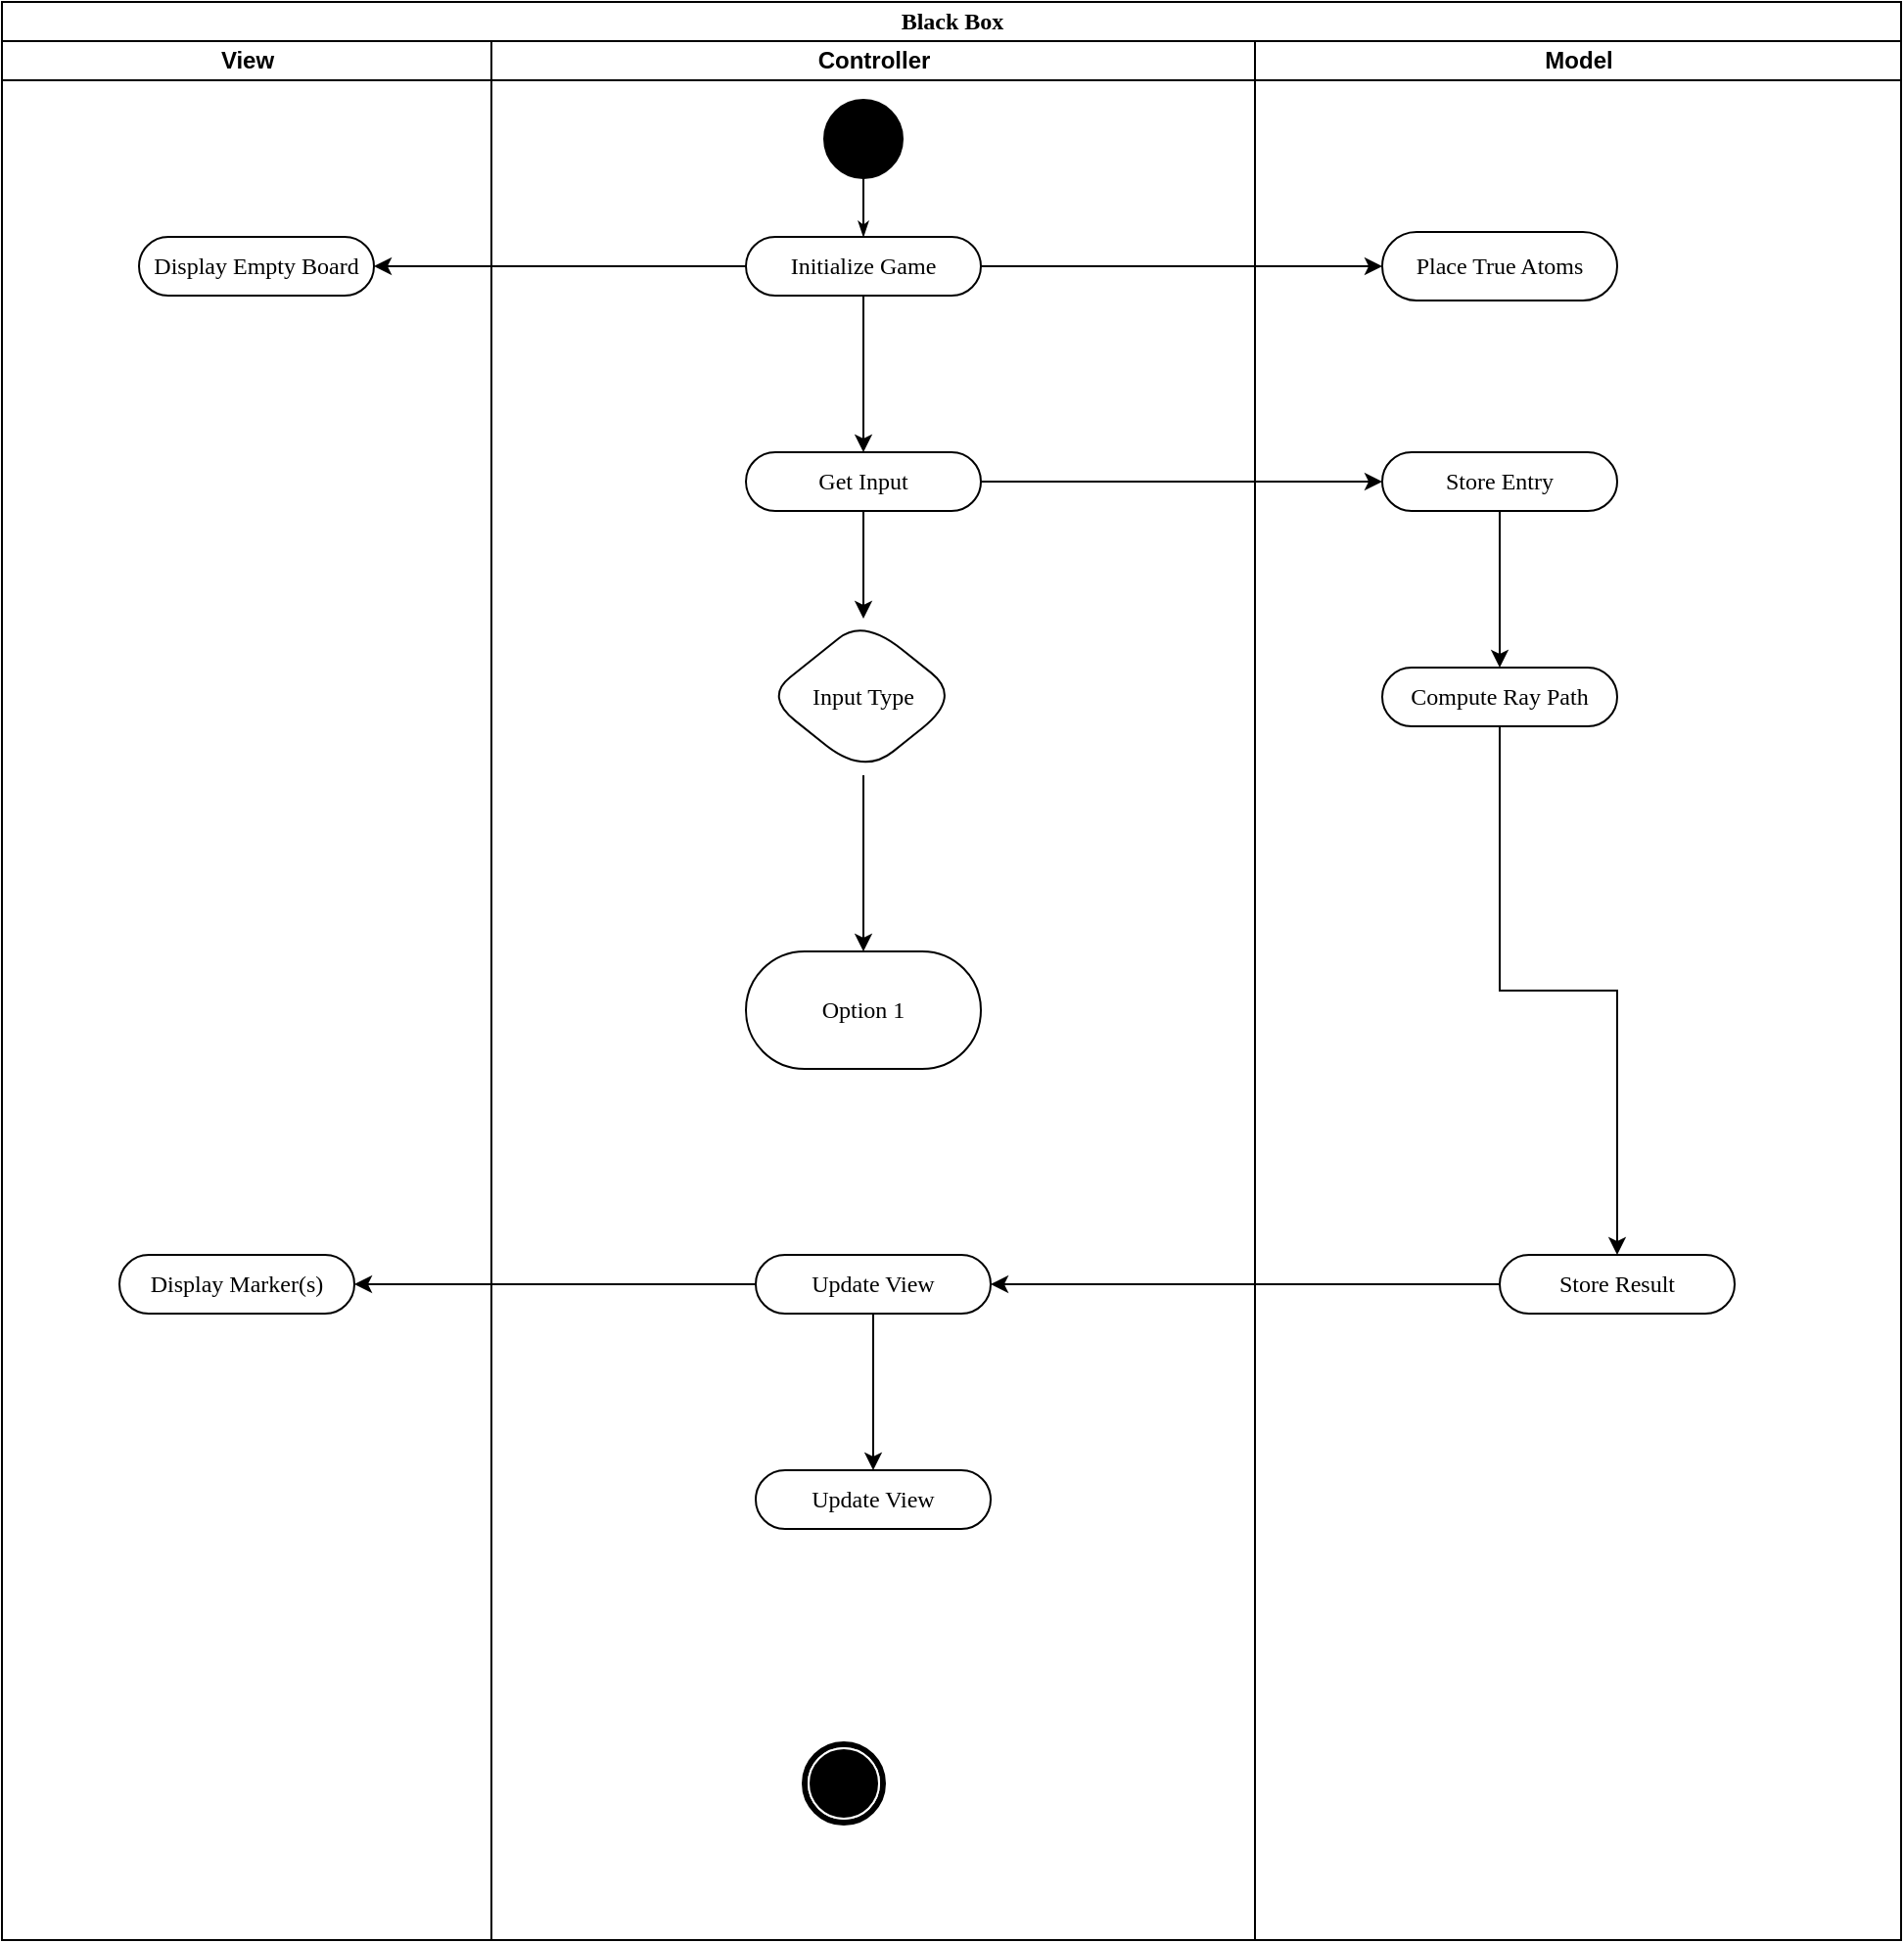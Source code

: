<mxfile version="23.1.1" type="github">
  <diagram name="Page-1" id="0783ab3e-0a74-02c8-0abd-f7b4e66b4bec">
    <mxGraphModel dx="1434" dy="748" grid="1" gridSize="10" guides="1" tooltips="1" connect="1" arrows="1" fold="1" page="1" pageScale="1" pageWidth="850" pageHeight="1100" background="none" math="0" shadow="0">
      <root>
        <mxCell id="0" />
        <mxCell id="1" parent="0" />
        <mxCell id="1c1d494c118603dd-1" value="Black Box" style="swimlane;html=1;childLayout=stackLayout;startSize=20;rounded=0;shadow=0;comic=0;labelBackgroundColor=none;strokeWidth=1;fontFamily=Verdana;fontSize=12;align=center;" parent="1" vertex="1">
          <mxGeometry x="40" y="20" width="970" height="990" as="geometry" />
        </mxCell>
        <mxCell id="1c1d494c118603dd-2" value="View" style="swimlane;html=1;startSize=20;" parent="1c1d494c118603dd-1" vertex="1">
          <mxGeometry y="20" width="250" height="970" as="geometry" />
        </mxCell>
        <mxCell id="v7n7yxavQnf9r9IGpCqJ-3" value="Display Empty Board" style="rounded=1;whiteSpace=wrap;html=1;shadow=0;comic=0;labelBackgroundColor=none;strokeWidth=1;fontFamily=Verdana;fontSize=12;align=center;arcSize=50;" vertex="1" parent="1c1d494c118603dd-2">
          <mxGeometry x="70" y="100" width="120" height="30" as="geometry" />
        </mxCell>
        <mxCell id="1c1d494c118603dd-3" value="Controller" style="swimlane;html=1;startSize=20;" parent="1c1d494c118603dd-1" vertex="1">
          <mxGeometry x="250" y="20" width="390" height="970" as="geometry" />
        </mxCell>
        <mxCell id="60571a20871a0731-4" value="" style="ellipse;whiteSpace=wrap;html=1;rounded=0;shadow=0;comic=0;labelBackgroundColor=none;strokeWidth=1;fillColor=#000000;fontFamily=Verdana;fontSize=12;align=center;" parent="1c1d494c118603dd-3" vertex="1">
          <mxGeometry x="170" y="30" width="40" height="40" as="geometry" />
        </mxCell>
        <mxCell id="v7n7yxavQnf9r9IGpCqJ-6" value="" style="edgeStyle=orthogonalEdgeStyle;rounded=0;orthogonalLoop=1;jettySize=auto;html=1;" edge="1" parent="1c1d494c118603dd-3" source="60571a20871a0731-8" target="v7n7yxavQnf9r9IGpCqJ-5">
          <mxGeometry relative="1" as="geometry" />
        </mxCell>
        <mxCell id="60571a20871a0731-8" value="Initialize Game" style="rounded=1;whiteSpace=wrap;html=1;shadow=0;comic=0;labelBackgroundColor=none;strokeWidth=1;fontFamily=Verdana;fontSize=12;align=center;arcSize=50;" parent="1c1d494c118603dd-3" vertex="1">
          <mxGeometry x="130" y="100" width="120" height="30" as="geometry" />
        </mxCell>
        <mxCell id="1c1d494c118603dd-27" style="edgeStyle=orthogonalEdgeStyle;rounded=0;html=1;labelBackgroundColor=none;startArrow=none;startFill=0;startSize=5;endArrow=classicThin;endFill=1;endSize=5;jettySize=auto;orthogonalLoop=1;strokeWidth=1;fontFamily=Verdana;fontSize=12" parent="1c1d494c118603dd-3" source="60571a20871a0731-4" target="60571a20871a0731-8" edge="1">
          <mxGeometry relative="1" as="geometry" />
        </mxCell>
        <mxCell id="60571a20871a0731-5" value="" style="shape=mxgraph.bpmn.shape;html=1;verticalLabelPosition=bottom;labelBackgroundColor=#ffffff;verticalAlign=top;perimeter=ellipsePerimeter;outline=end;symbol=terminate;rounded=0;shadow=0;comic=0;strokeWidth=1;fontFamily=Verdana;fontSize=12;align=center;" parent="1c1d494c118603dd-3" vertex="1">
          <mxGeometry x="160" y="870" width="40" height="40" as="geometry" />
        </mxCell>
        <mxCell id="v7n7yxavQnf9r9IGpCqJ-20" value="" style="edgeStyle=orthogonalEdgeStyle;rounded=0;orthogonalLoop=1;jettySize=auto;html=1;" edge="1" parent="1c1d494c118603dd-3" source="v7n7yxavQnf9r9IGpCqJ-5" target="v7n7yxavQnf9r9IGpCqJ-19">
          <mxGeometry relative="1" as="geometry" />
        </mxCell>
        <mxCell id="v7n7yxavQnf9r9IGpCqJ-5" value="Get Input" style="rounded=1;whiteSpace=wrap;html=1;shadow=0;comic=0;labelBackgroundColor=none;strokeWidth=1;fontFamily=Verdana;fontSize=12;align=center;arcSize=50;" vertex="1" parent="1c1d494c118603dd-3">
          <mxGeometry x="130" y="210" width="120" height="30" as="geometry" />
        </mxCell>
        <mxCell id="v7n7yxavQnf9r9IGpCqJ-22" value="" style="edgeStyle=orthogonalEdgeStyle;rounded=0;orthogonalLoop=1;jettySize=auto;html=1;" edge="1" parent="1c1d494c118603dd-3" source="v7n7yxavQnf9r9IGpCqJ-19" target="v7n7yxavQnf9r9IGpCqJ-21">
          <mxGeometry relative="1" as="geometry" />
        </mxCell>
        <mxCell id="v7n7yxavQnf9r9IGpCqJ-19" value="Input Type" style="rhombus;whiteSpace=wrap;html=1;fontFamily=Verdana;rounded=1;shadow=0;comic=0;labelBackgroundColor=none;strokeWidth=1;arcSize=50;" vertex="1" parent="1c1d494c118603dd-3">
          <mxGeometry x="140" y="295" width="100" height="80" as="geometry" />
        </mxCell>
        <mxCell id="v7n7yxavQnf9r9IGpCqJ-15" value="Display Marker(s)" style="rounded=1;whiteSpace=wrap;html=1;shadow=0;comic=0;labelBackgroundColor=none;strokeWidth=1;fontFamily=Verdana;fontSize=12;align=center;arcSize=50;" vertex="1" parent="1c1d494c118603dd-3">
          <mxGeometry x="-190" y="620" width="120" height="30" as="geometry" />
        </mxCell>
        <mxCell id="v7n7yxavQnf9r9IGpCqJ-18" value="" style="edgeStyle=orthogonalEdgeStyle;rounded=0;orthogonalLoop=1;jettySize=auto;html=1;" edge="1" parent="1c1d494c118603dd-3" source="v7n7yxavQnf9r9IGpCqJ-13" target="v7n7yxavQnf9r9IGpCqJ-17">
          <mxGeometry relative="1" as="geometry" />
        </mxCell>
        <mxCell id="v7n7yxavQnf9r9IGpCqJ-13" value="Update View" style="rounded=1;whiteSpace=wrap;html=1;shadow=0;comic=0;labelBackgroundColor=none;strokeWidth=1;fontFamily=Verdana;fontSize=12;align=center;arcSize=50;" vertex="1" parent="1c1d494c118603dd-3">
          <mxGeometry x="135" y="620" width="120" height="30" as="geometry" />
        </mxCell>
        <mxCell id="v7n7yxavQnf9r9IGpCqJ-17" value="Update View" style="rounded=1;whiteSpace=wrap;html=1;shadow=0;comic=0;labelBackgroundColor=none;strokeWidth=1;fontFamily=Verdana;fontSize=12;align=center;arcSize=50;" vertex="1" parent="1c1d494c118603dd-3">
          <mxGeometry x="135" y="730" width="120" height="30" as="geometry" />
        </mxCell>
        <mxCell id="v7n7yxavQnf9r9IGpCqJ-11" value="Store Result" style="rounded=1;whiteSpace=wrap;html=1;shadow=0;comic=0;labelBackgroundColor=none;strokeWidth=1;fontFamily=Verdana;fontSize=12;align=center;arcSize=50;" vertex="1" parent="1c1d494c118603dd-3">
          <mxGeometry x="515" y="620" width="120" height="30" as="geometry" />
        </mxCell>
        <mxCell id="v7n7yxavQnf9r9IGpCqJ-14" value="" style="edgeStyle=orthogonalEdgeStyle;rounded=0;orthogonalLoop=1;jettySize=auto;html=1;" edge="1" parent="1c1d494c118603dd-3" source="v7n7yxavQnf9r9IGpCqJ-11" target="v7n7yxavQnf9r9IGpCqJ-13">
          <mxGeometry relative="1" as="geometry" />
        </mxCell>
        <mxCell id="v7n7yxavQnf9r9IGpCqJ-16" value="" style="edgeStyle=orthogonalEdgeStyle;rounded=0;orthogonalLoop=1;jettySize=auto;html=1;" edge="1" parent="1c1d494c118603dd-3" source="v7n7yxavQnf9r9IGpCqJ-13" target="v7n7yxavQnf9r9IGpCqJ-15">
          <mxGeometry relative="1" as="geometry" />
        </mxCell>
        <mxCell id="v7n7yxavQnf9r9IGpCqJ-21" value="Option 1" style="whiteSpace=wrap;html=1;fontFamily=Verdana;rounded=1;shadow=0;comic=0;labelBackgroundColor=none;strokeWidth=1;arcSize=50;" vertex="1" parent="1c1d494c118603dd-3">
          <mxGeometry x="130" y="465" width="120" height="60" as="geometry" />
        </mxCell>
        <mxCell id="1c1d494c118603dd-4" value="Model" style="swimlane;html=1;startSize=20;" parent="1c1d494c118603dd-1" vertex="1">
          <mxGeometry x="640" y="20" width="330" height="970" as="geometry" />
        </mxCell>
        <mxCell id="v7n7yxavQnf9r9IGpCqJ-1" value="Place True Atoms" style="whiteSpace=wrap;html=1;fontFamily=Verdana;rounded=1;shadow=0;comic=0;labelBackgroundColor=none;strokeWidth=1;arcSize=50;" vertex="1" parent="1c1d494c118603dd-4">
          <mxGeometry x="65" y="97.5" width="120" height="35" as="geometry" />
        </mxCell>
        <mxCell id="v7n7yxavQnf9r9IGpCqJ-10" value="" style="edgeStyle=orthogonalEdgeStyle;rounded=0;orthogonalLoop=1;jettySize=auto;html=1;" edge="1" parent="1c1d494c118603dd-4" source="v7n7yxavQnf9r9IGpCqJ-7" target="v7n7yxavQnf9r9IGpCqJ-9">
          <mxGeometry relative="1" as="geometry" />
        </mxCell>
        <mxCell id="v7n7yxavQnf9r9IGpCqJ-7" value="Store Entry" style="rounded=1;whiteSpace=wrap;html=1;shadow=0;comic=0;labelBackgroundColor=none;strokeWidth=1;fontFamily=Verdana;fontSize=12;align=center;arcSize=50;" vertex="1" parent="1c1d494c118603dd-4">
          <mxGeometry x="65" y="210" width="120" height="30" as="geometry" />
        </mxCell>
        <mxCell id="v7n7yxavQnf9r9IGpCqJ-9" value="Compute Ray Path" style="rounded=1;whiteSpace=wrap;html=1;shadow=0;comic=0;labelBackgroundColor=none;strokeWidth=1;fontFamily=Verdana;fontSize=12;align=center;arcSize=50;" vertex="1" parent="1c1d494c118603dd-4">
          <mxGeometry x="65" y="320" width="120" height="30" as="geometry" />
        </mxCell>
        <mxCell id="v7n7yxavQnf9r9IGpCqJ-2" value="" style="edgeStyle=orthogonalEdgeStyle;rounded=0;orthogonalLoop=1;jettySize=auto;html=1;" edge="1" parent="1c1d494c118603dd-1" source="60571a20871a0731-8" target="v7n7yxavQnf9r9IGpCqJ-1">
          <mxGeometry relative="1" as="geometry" />
        </mxCell>
        <mxCell id="v7n7yxavQnf9r9IGpCqJ-4" value="" style="edgeStyle=orthogonalEdgeStyle;rounded=0;orthogonalLoop=1;jettySize=auto;html=1;" edge="1" parent="1c1d494c118603dd-1" source="60571a20871a0731-8" target="v7n7yxavQnf9r9IGpCqJ-3">
          <mxGeometry relative="1" as="geometry" />
        </mxCell>
        <mxCell id="v7n7yxavQnf9r9IGpCqJ-8" value="" style="edgeStyle=orthogonalEdgeStyle;rounded=0;orthogonalLoop=1;jettySize=auto;html=1;" edge="1" parent="1c1d494c118603dd-1" source="v7n7yxavQnf9r9IGpCqJ-5" target="v7n7yxavQnf9r9IGpCqJ-7">
          <mxGeometry relative="1" as="geometry" />
        </mxCell>
        <mxCell id="v7n7yxavQnf9r9IGpCqJ-12" value="" style="edgeStyle=orthogonalEdgeStyle;rounded=0;orthogonalLoop=1;jettySize=auto;html=1;" edge="1" parent="1c1d494c118603dd-1" source="v7n7yxavQnf9r9IGpCqJ-9" target="v7n7yxavQnf9r9IGpCqJ-11">
          <mxGeometry relative="1" as="geometry" />
        </mxCell>
      </root>
    </mxGraphModel>
  </diagram>
</mxfile>
